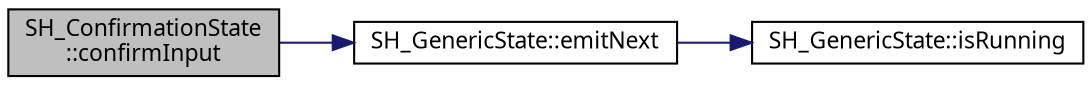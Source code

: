 digraph "SH_ConfirmationState::confirmInput"
{
 // INTERACTIVE_SVG=YES
  bgcolor="transparent";
  edge [fontname="Verdana",fontsize="11",labelfontname="Verdana",labelfontsize="11"];
  node [fontname="Verdana",fontsize="11",shape=record];
  rankdir="LR";
  Node1 [label="SH_ConfirmationState\l::confirmInput",height=0.2,width=0.4,color="black", fillcolor="grey75", style="filled" fontcolor="black"];
  Node1 -> Node2 [color="midnightblue",fontsize="11",style="solid",fontname="Verdana"];
  Node2 [label="SH_GenericState::emitNext",height=0.2,width=0.4,color="black",URL="$classSH__GenericState.html#a01d7bba4ebc25c3779fdc50f2ce38e9e"];
  Node2 -> Node3 [color="midnightblue",fontsize="11",style="solid",fontname="Verdana"];
  Node3 [label="SH_GenericState::isRunning",height=0.2,width=0.4,color="black",URL="$classSH__GenericState.html#a5f731810dad0cacd28828ccbf1539e4e"];
}
